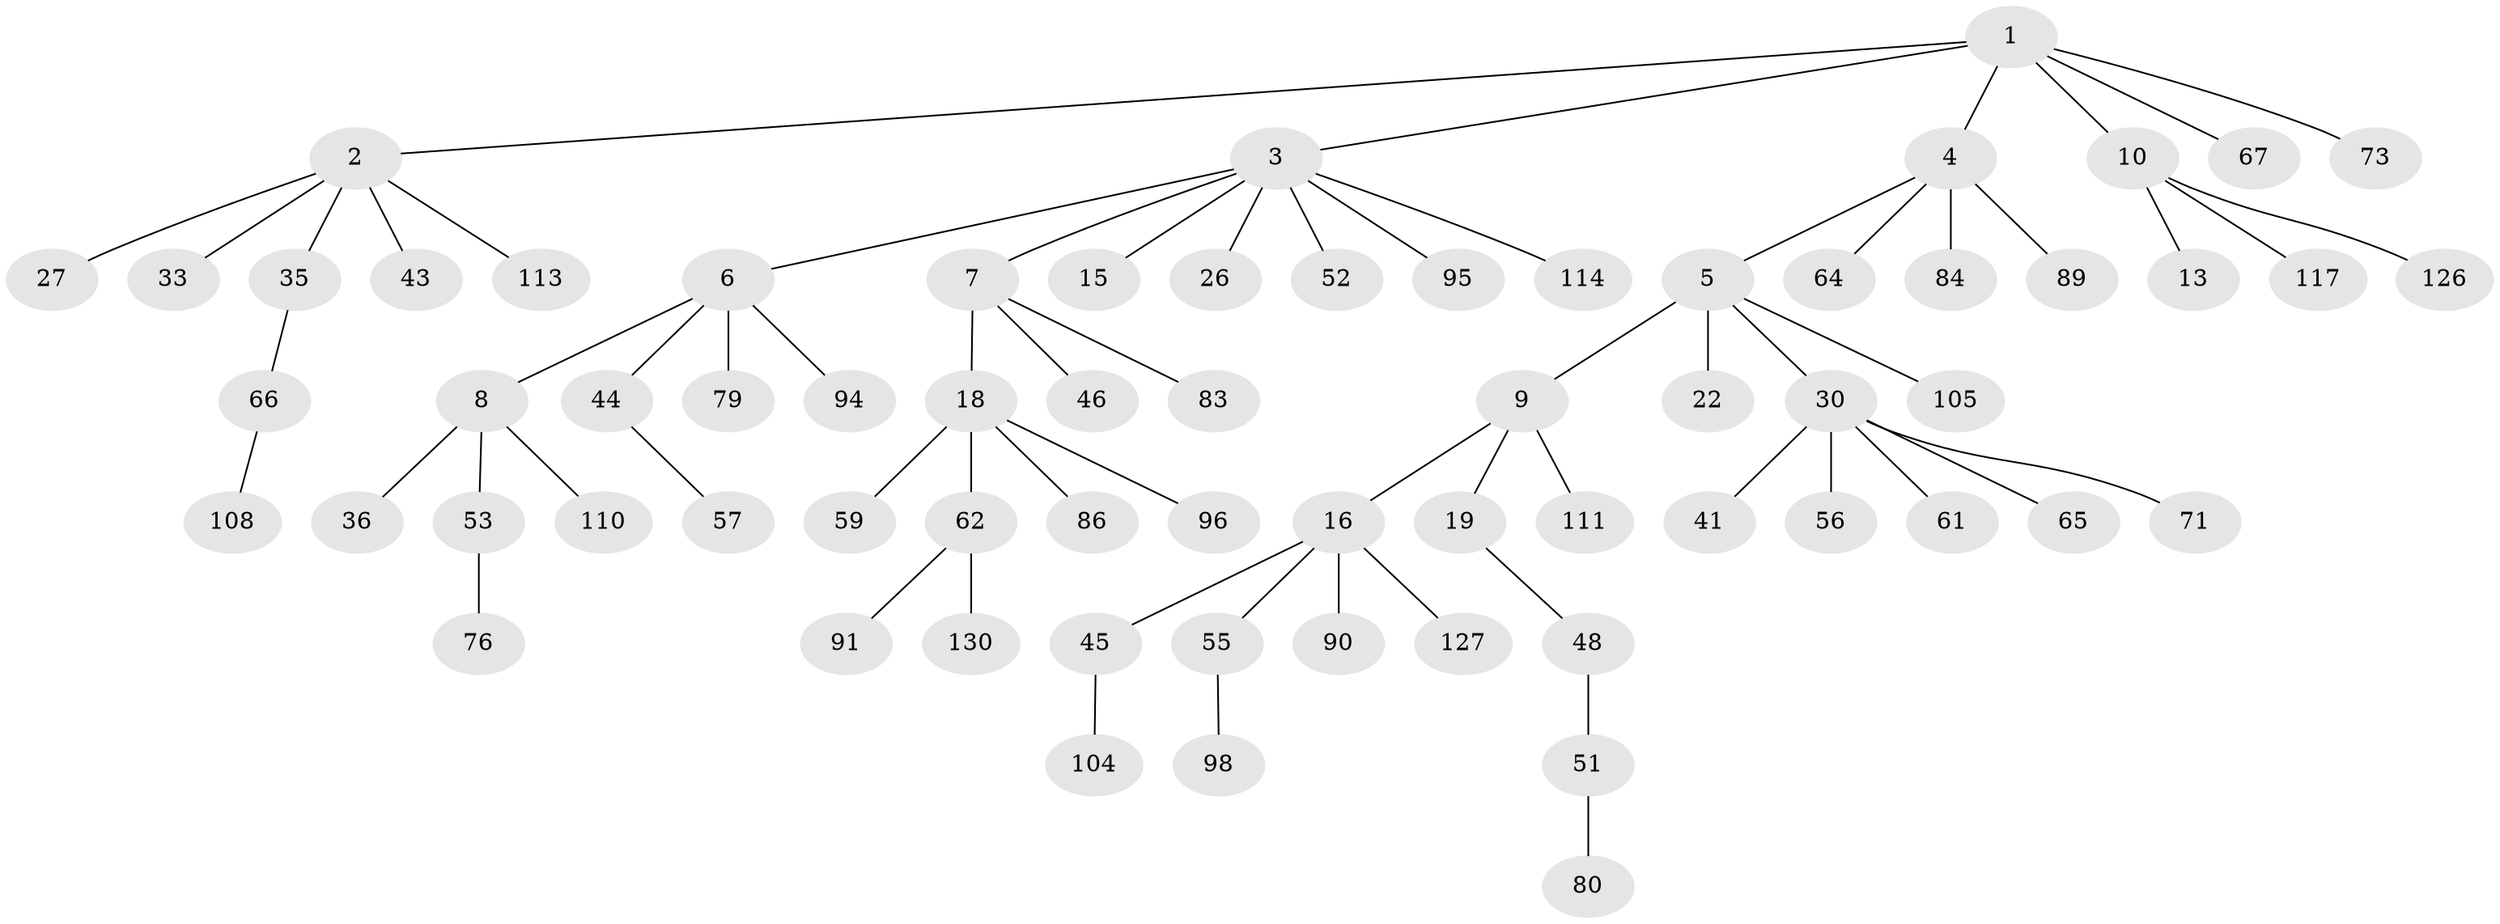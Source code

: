 // original degree distribution, {6: 0.007462686567164179, 7: 0.007462686567164179, 8: 0.007462686567164179, 5: 0.05223880597014925, 3: 0.13432835820895522, 2: 0.21641791044776118, 4: 0.05223880597014925, 1: 0.5223880597014925}
// Generated by graph-tools (version 1.1) at 2025/15/03/09/25 04:15:35]
// undirected, 67 vertices, 66 edges
graph export_dot {
graph [start="1"]
  node [color=gray90,style=filled];
  1;
  2 [super="+12"];
  3;
  4;
  5;
  6;
  7 [super="+17+11"];
  8 [super="+20"];
  9 [super="+14"];
  10;
  13 [super="+81+97"];
  15 [super="+32"];
  16;
  18 [super="+37+24+25"];
  19 [super="+70+49+38"];
  22 [super="+23+87+60"];
  26 [super="+103"];
  27 [super="+133+31"];
  30 [super="+39"];
  33 [super="+121+107+112"];
  35;
  36 [super="+75+42"];
  41;
  43;
  44;
  45 [super="+47"];
  46 [super="+77+129"];
  48 [super="+92"];
  51 [super="+68"];
  52;
  53;
  55;
  56 [super="+85"];
  57 [super="+88"];
  59;
  61;
  62;
  64 [super="+78"];
  65;
  66;
  67;
  71;
  73 [super="+119"];
  76;
  79;
  80;
  83;
  84;
  86 [super="+118+128"];
  89;
  90;
  91 [super="+99"];
  94;
  95;
  96 [super="+122"];
  98;
  104 [super="+109"];
  105 [super="+134"];
  108;
  110;
  111;
  113;
  114;
  117;
  126;
  127;
  130;
  1 -- 2;
  1 -- 3;
  1 -- 4;
  1 -- 10;
  1 -- 67;
  1 -- 73;
  2 -- 27;
  2 -- 33;
  2 -- 35;
  2 -- 43;
  2 -- 113;
  3 -- 6;
  3 -- 7;
  3 -- 15;
  3 -- 26;
  3 -- 52;
  3 -- 95;
  3 -- 114;
  4 -- 5;
  4 -- 64;
  4 -- 84;
  4 -- 89;
  5 -- 9;
  5 -- 22;
  5 -- 30;
  5 -- 105;
  6 -- 8;
  6 -- 44;
  6 -- 79;
  6 -- 94;
  7 -- 46;
  7 -- 18;
  7 -- 83;
  8 -- 36;
  8 -- 53;
  8 -- 110;
  9 -- 16;
  9 -- 19;
  9 -- 111;
  10 -- 13;
  10 -- 117;
  10 -- 126;
  16 -- 45;
  16 -- 55;
  16 -- 90;
  16 -- 127;
  18 -- 96;
  18 -- 86;
  18 -- 59;
  18 -- 62;
  19 -- 48;
  30 -- 65;
  30 -- 71;
  30 -- 56;
  30 -- 41;
  30 -- 61;
  35 -- 66;
  44 -- 57;
  45 -- 104;
  48 -- 51;
  51 -- 80;
  53 -- 76;
  55 -- 98;
  62 -- 91;
  62 -- 130;
  66 -- 108;
}
